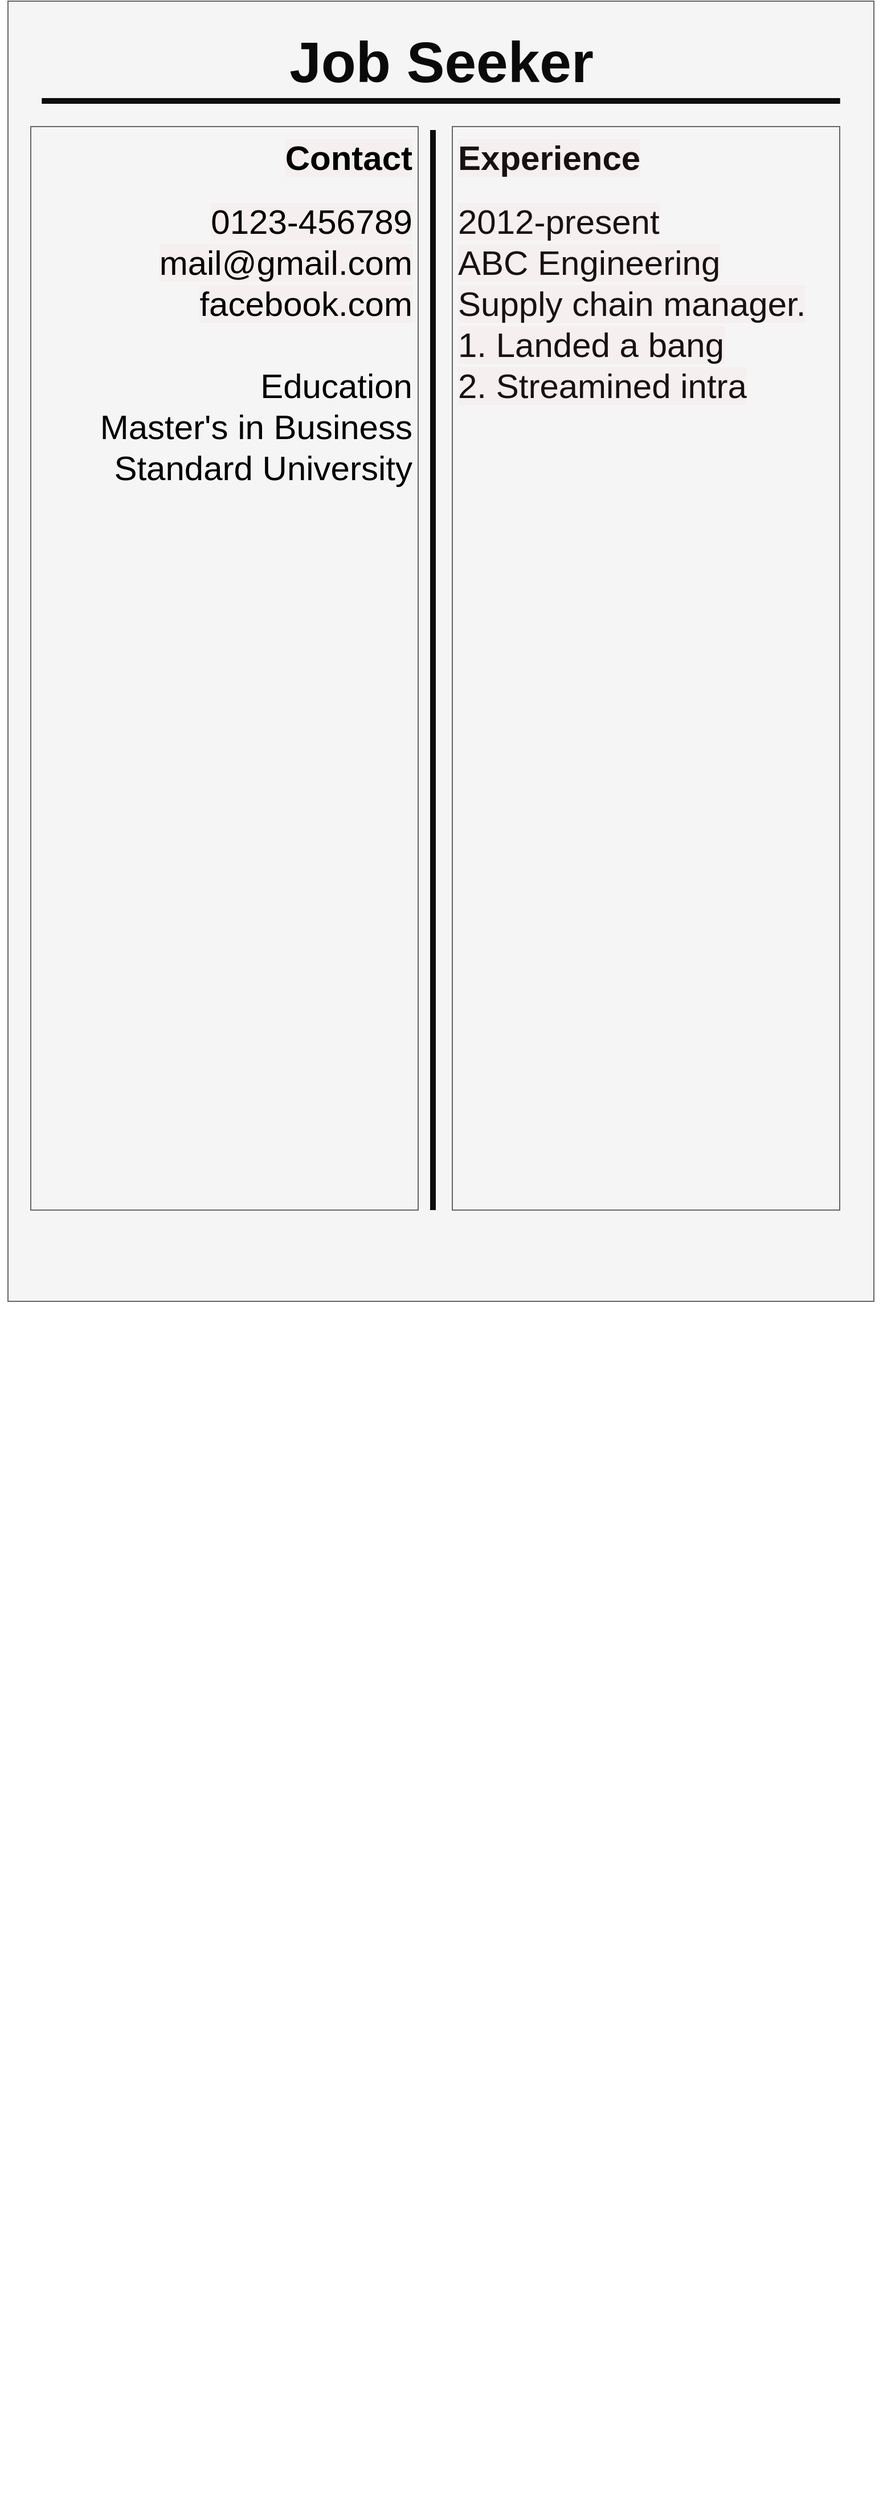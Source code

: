 <mxfile>
    <diagram id="R6byxIJEEiHa8vWVsnfQ" name="Page-1">
        <mxGraphModel dx="1427" dy="2360" grid="1" gridSize="10" guides="1" tooltips="1" connect="1" arrows="1" fold="1" page="1" pageScale="1" pageWidth="827" pageHeight="1169" math="0" shadow="0">
            <root>
                <mxCell id="0"/>
                <mxCell id="1" parent="0"/>
                <mxCell id="3" value="" style="rounded=0;whiteSpace=wrap;html=1;fillColor=#f5f5f5;fontColor=#333333;strokeColor=#666666;glass=0;fillStyle=auto;gradientColor=none;gradientDirection=east;shadow=0;" parent="1" vertex="1">
                    <mxGeometry x="40" y="-1160" width="760" height="1140" as="geometry"/>
                </mxCell>
                <mxCell id="4" value="&lt;h1&gt;&lt;font style=&quot;font-size: 50px;&quot;&gt;Job Seeker&lt;/font&gt;&lt;/h1&gt;" style="text;html=1;align=center;verticalAlign=middle;whiteSpace=wrap;rounded=0;flipH=1;labelBackgroundColor=none;fontColor=#0a0a0a;" parent="1" vertex="1">
                    <mxGeometry x="284.5" y="-1147" width="271" height="80" as="geometry"/>
                </mxCell>
                <mxCell id="5" value="" style="endArrow=none;html=1;fontSize=50;entryX=0.961;entryY=0.218;entryDx=0;entryDy=0;entryPerimeter=0;exitX=0.039;exitY=0.218;exitDx=0;exitDy=0;exitPerimeter=0;labelBackgroundColor=none;fontColor=#0a0a0a;strokeWidth=5;strokeColor=#0e0c0c;" parent="1" edge="1">
                    <mxGeometry width="50" height="50" relative="1" as="geometry">
                        <mxPoint x="69.64" y="-1072.48" as="sourcePoint"/>
                        <mxPoint x="770.36" y="-1072.48" as="targetPoint"/>
                    </mxGeometry>
                </mxCell>
                <mxCell id="6" value="" style="endArrow=none;html=1;strokeWidth=5;fontSize=50;labelBackgroundColor=none;fontColor=#0a0a0a;strokeColor=#0e0c0c;" parent="1" edge="1">
                    <mxGeometry width="50" height="50" relative="1" as="geometry">
                        <mxPoint x="413" y="-1047" as="sourcePoint"/>
                        <mxPoint x="413" y="-100" as="targetPoint"/>
                    </mxGeometry>
                </mxCell>
                <mxCell id="7" value="&lt;h1 style=&quot;font-size: 30px;&quot;&gt;&lt;font color=&quot;#000000&quot; style=&quot;background-color: rgb(245, 239, 239); font-size: 30px;&quot;&gt;Contact&lt;/font&gt;&lt;/h1&gt;&lt;div style=&quot;font-size: 30px;&quot;&gt;&lt;font color=&quot;#000000&quot; style=&quot;background-color: rgb(245, 239, 239); font-size: 30px;&quot;&gt;0123-456789&lt;/font&gt;&lt;/div&gt;&lt;div style=&quot;font-size: 30px;&quot;&gt;&lt;font color=&quot;#000000&quot; style=&quot;background-color: rgb(245, 239, 239); font-size: 30px;&quot;&gt;mail@gmail.com&lt;/font&gt;&lt;/div&gt;&lt;div style=&quot;font-size: 30px;&quot;&gt;&lt;font color=&quot;#000000&quot; style=&quot;background-color: rgb(245, 239, 239); font-size: 30px;&quot;&gt;facebook.com&lt;/font&gt;&lt;/div&gt;&lt;div style=&quot;font-size: 30px;&quot;&gt;&lt;br&gt;&lt;/div&gt;&lt;div style=&quot;font-size: 30px;&quot;&gt;&lt;font color=&quot;#000000&quot;&gt;Education&lt;/font&gt;&lt;/div&gt;&lt;div style=&quot;font-size: 30px;&quot;&gt;&lt;font color=&quot;#000000&quot;&gt;Master's in Business&lt;/font&gt;&lt;/div&gt;&lt;div style=&quot;font-size: 30px;&quot;&gt;&lt;font color=&quot;#000000&quot;&gt;Standard University&lt;/font&gt;&lt;/div&gt;&lt;div style=&quot;font-size: 30px;&quot;&gt;&lt;font color=&quot;#000000&quot;&gt;&lt;br&gt;&lt;/font&gt;&lt;/div&gt;" style="text;html=1;spacing=5;spacingTop=-20;whiteSpace=wrap;overflow=hidden;rounded=0;labelBackgroundColor=none;fontSize=50;align=right;fillColor=#f5f5f5;fontColor=#e9e2e2;strokeColor=#666666;" parent="1" vertex="1">
                    <mxGeometry x="60" y="-1050" width="340" height="950" as="geometry"/>
                </mxCell>
                <mxCell id="8" value="&lt;h1 style=&quot;font-size: 30px;&quot;&gt;&lt;font color=&quot;#161212&quot;&gt;&lt;span style=&quot;background-color: rgb(245, 239, 239);&quot;&gt;Experience&lt;/span&gt;&lt;/font&gt;&lt;/h1&gt;&lt;div style=&quot;font-size: 30px;&quot;&gt;&lt;font style=&quot;font-size: 30px;&quot; color=&quot;#161212&quot;&gt;&lt;span style=&quot;background-color: rgb(245, 239, 239);&quot;&gt;2012-present&lt;/span&gt;&lt;/font&gt;&lt;/div&gt;&lt;div style=&quot;font-size: 30px;&quot;&gt;&lt;font style=&quot;font-size: 30px;&quot; color=&quot;#161212&quot;&gt;&lt;span style=&quot;background-color: rgb(245, 239, 239);&quot;&gt;ABC Engineering&lt;/span&gt;&lt;/font&gt;&lt;/div&gt;&lt;div style=&quot;font-size: 30px;&quot;&gt;&lt;font style=&quot;font-size: 30px;&quot; color=&quot;#161212&quot;&gt;&lt;span style=&quot;background-color: rgb(245, 239, 239);&quot;&gt;Supply chain manager.&lt;/span&gt;&lt;/font&gt;&lt;/div&gt;&lt;div style=&quot;font-size: 30px;&quot;&gt;&lt;font style=&quot;font-size: 30px;&quot; color=&quot;#161212&quot;&gt;&lt;span style=&quot;background-color: rgb(245, 239, 239);&quot;&gt;1. Landed a bang&lt;/span&gt;&lt;/font&gt;&lt;/div&gt;&lt;div style=&quot;font-size: 30px;&quot;&gt;&lt;font style=&quot;font-size: 30px;&quot; color=&quot;#161212&quot;&gt;&lt;span style=&quot;background-color: rgb(245, 239, 239);&quot;&gt;2. Streamined intra&lt;/span&gt;&lt;/font&gt;&lt;/div&gt;&lt;div style=&quot;font-size: 30px;&quot;&gt;&lt;font style=&quot;font-size: 30px;&quot; color=&quot;#161212&quot;&gt;&lt;span style=&quot;background-color: rgb(245, 239, 239);&quot;&gt;&lt;br&gt;&lt;/span&gt;&lt;/font&gt;&lt;/div&gt;&lt;div style=&quot;font-size: 30px;&quot;&gt;&lt;font style=&quot;font-size: 30px;&quot; color=&quot;#161212&quot;&gt;&lt;span style=&quot;background-color: rgb(245, 239, 239);&quot;&gt;&lt;br&gt;&lt;/span&gt;&lt;/font&gt;&lt;/div&gt;&lt;div style=&quot;font-size: 30px;&quot;&gt;&lt;font style=&quot;font-size: 30px;&quot; color=&quot;#161212&quot;&gt;&lt;span style=&quot;background-color: rgb(245, 239, 239);&quot;&gt;&lt;br&gt;&lt;/span&gt;&lt;/font&gt;&lt;/div&gt;" style="text;html=1;spacing=5;spacingTop=-20;whiteSpace=wrap;overflow=hidden;rounded=0;labelBackgroundColor=none;fontSize=50;align=left;fillColor=#f5f5f5;fontColor=#e9e2e2;strokeColor=#666666;" parent="1" vertex="1">
                    <mxGeometry x="430" y="-1050" width="340" height="950" as="geometry"/>
                </mxCell>
                <mxCell id="2" value="" style="shape=image;verticalLabelPosition=bottom;labelBackgroundColor=default;verticalAlign=top;aspect=fixed;imageAspect=0;image=https://pakaccountants.com/wp-content/uploads/2015/06/simple-elegant-cv-template.jpg;" parent="1" vertex="1">
                    <mxGeometry x="33.46" y="30" width="773.08" height="1000" as="geometry"/>
                </mxCell>
            </root>
        </mxGraphModel>
    </diagram>
</mxfile>